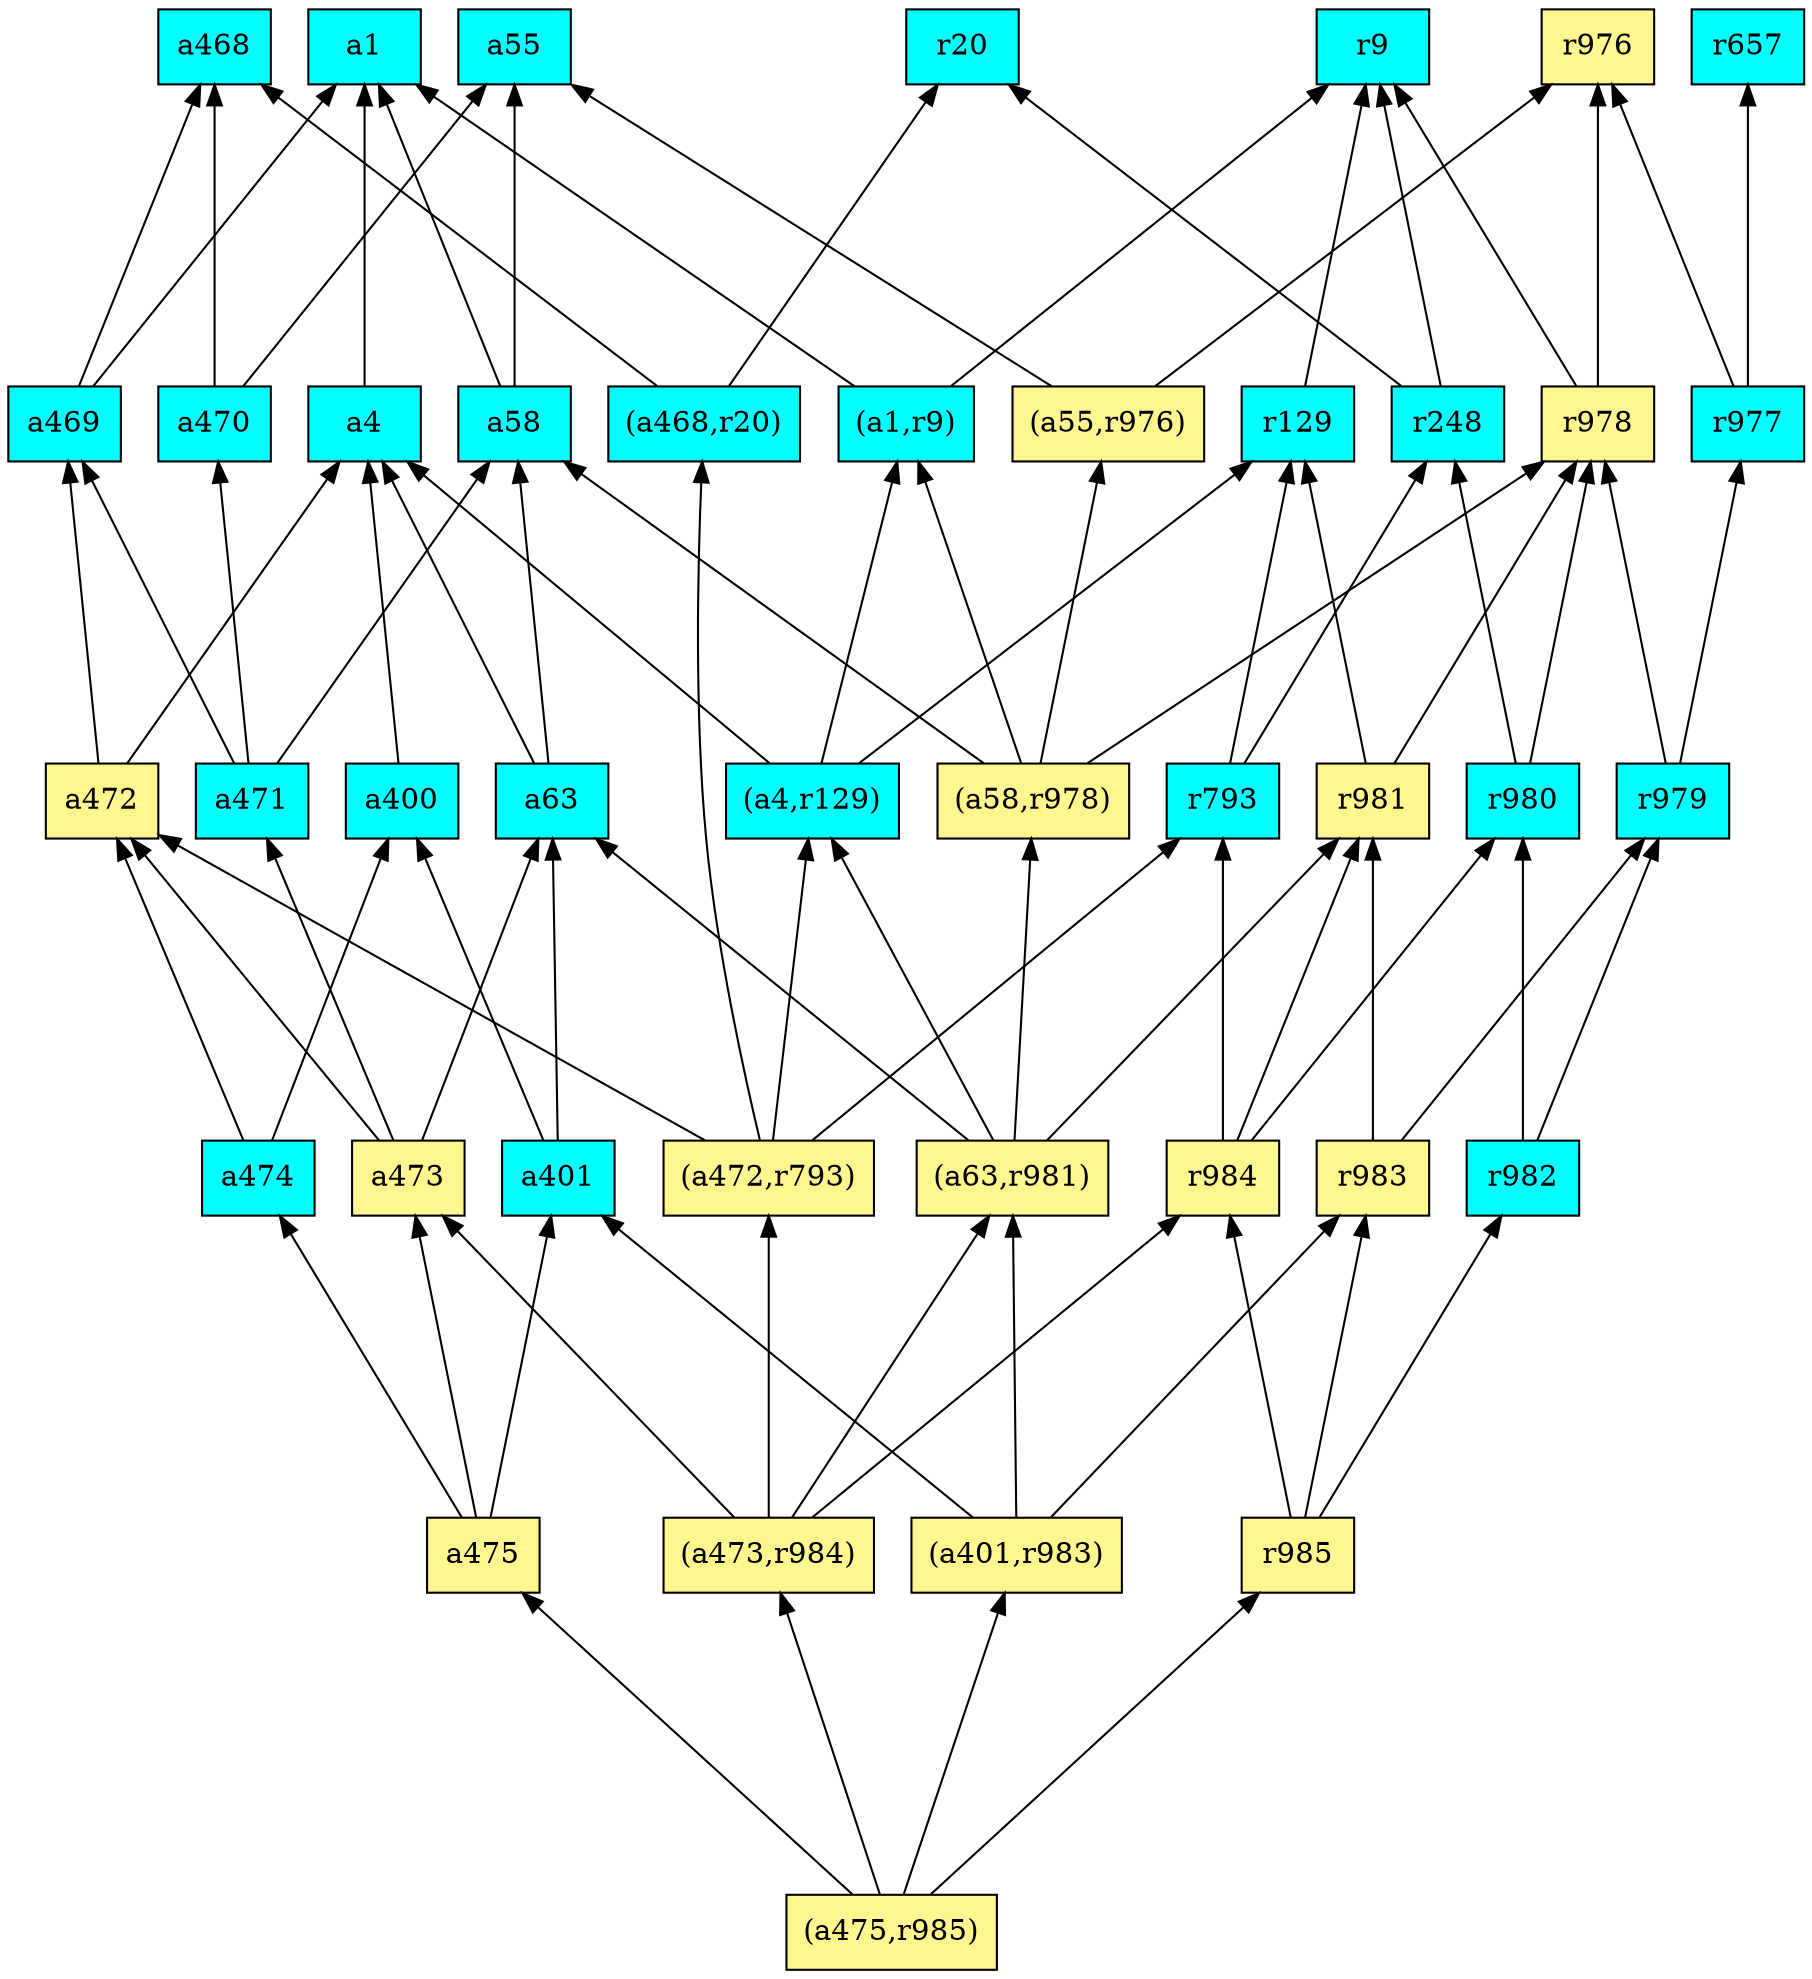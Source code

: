 digraph G {
rankdir=BT;ranksep="2.0";
"(a1,r9)" [shape=record,fillcolor=cyan,style=filled,label="{(a1,r9)}"];
"a471" [shape=record,fillcolor=cyan,style=filled,label="{a471}"];
"r980" [shape=record,fillcolor=cyan,style=filled,label="{r980}"];
"(a63,r981)" [shape=record,fillcolor=khaki1,style=filled,label="{(a63,r981)}"];
"(a468,r20)" [shape=record,fillcolor=cyan,style=filled,label="{(a468,r20)}"];
"r9" [shape=record,fillcolor=cyan,style=filled,label="{r9}"];
"r984" [shape=record,fillcolor=khaki1,style=filled,label="{r984}"];
"a475" [shape=record,fillcolor=khaki1,style=filled,label="{a475}"];
"r977" [shape=record,fillcolor=cyan,style=filled,label="{r977}"];
"r983" [shape=record,fillcolor=khaki1,style=filled,label="{r983}"];
"a401" [shape=record,fillcolor=cyan,style=filled,label="{a401}"];
"a400" [shape=record,fillcolor=cyan,style=filled,label="{a400}"];
"r979" [shape=record,fillcolor=cyan,style=filled,label="{r979}"];
"a4" [shape=record,fillcolor=cyan,style=filled,label="{a4}"];
"a55" [shape=record,fillcolor=cyan,style=filled,label="{a55}"];
"(a473,r984)" [shape=record,fillcolor=khaki1,style=filled,label="{(a473,r984)}"];
"r976" [shape=record,fillcolor=khaki1,style=filled,label="{r976}"];
"a472" [shape=record,fillcolor=khaki1,style=filled,label="{a472}"];
"r982" [shape=record,fillcolor=cyan,style=filled,label="{r982}"];
"(a401,r983)" [shape=record,fillcolor=khaki1,style=filled,label="{(a401,r983)}"];
"a470" [shape=record,fillcolor=cyan,style=filled,label="{a470}"];
"(a472,r793)" [shape=record,fillcolor=khaki1,style=filled,label="{(a472,r793)}"];
"r129" [shape=record,fillcolor=cyan,style=filled,label="{r129}"];
"a58" [shape=record,fillcolor=cyan,style=filled,label="{a58}"];
"r981" [shape=record,fillcolor=khaki1,style=filled,label="{r981}"];
"a469" [shape=record,fillcolor=cyan,style=filled,label="{a469}"];
"a63" [shape=record,fillcolor=cyan,style=filled,label="{a63}"];
"r657" [shape=record,fillcolor=cyan,style=filled,label="{r657}"];
"r985" [shape=record,fillcolor=khaki1,style=filled,label="{r985}"];
"r793" [shape=record,fillcolor=cyan,style=filled,label="{r793}"];
"(a55,r976)" [shape=record,fillcolor=khaki1,style=filled,label="{(a55,r976)}"];
"a1" [shape=record,fillcolor=cyan,style=filled,label="{a1}"];
"(a475,r985)" [shape=record,fillcolor=khaki1,style=filled,label="{(a475,r985)}"];
"r248" [shape=record,fillcolor=cyan,style=filled,label="{r248}"];
"a468" [shape=record,fillcolor=cyan,style=filled,label="{a468}"];
"(a4,r129)" [shape=record,fillcolor=cyan,style=filled,label="{(a4,r129)}"];
"r20" [shape=record,fillcolor=cyan,style=filled,label="{r20}"];
"a474" [shape=record,fillcolor=cyan,style=filled,label="{a474}"];
"a473" [shape=record,fillcolor=khaki1,style=filled,label="{a473}"];
"r978" [shape=record,fillcolor=khaki1,style=filled,label="{r978}"];
"(a58,r978)" [shape=record,fillcolor=khaki1,style=filled,label="{(a58,r978)}"];
"(a1,r9)" -> "r9"
"(a1,r9)" -> "a1"
"a471" -> "a58"
"a471" -> "a469"
"a471" -> "a470"
"r980" -> "r248"
"r980" -> "r978"
"(a63,r981)" -> "r981"
"(a63,r981)" -> "a63"
"(a63,r981)" -> "(a4,r129)"
"(a63,r981)" -> "(a58,r978)"
"(a468,r20)" -> "a468"
"(a468,r20)" -> "r20"
"r984" -> "r980"
"r984" -> "r981"
"r984" -> "r793"
"a475" -> "a474"
"a475" -> "a401"
"a475" -> "a473"
"r977" -> "r976"
"r977" -> "r657"
"r983" -> "r981"
"r983" -> "r979"
"a401" -> "a63"
"a401" -> "a400"
"a400" -> "a4"
"r979" -> "r977"
"r979" -> "r978"
"a4" -> "a1"
"(a473,r984)" -> "(a472,r793)"
"(a473,r984)" -> "(a63,r981)"
"(a473,r984)" -> "r984"
"(a473,r984)" -> "a473"
"a472" -> "a469"
"a472" -> "a4"
"r982" -> "r980"
"r982" -> "r979"
"(a401,r983)" -> "r983"
"(a401,r983)" -> "(a63,r981)"
"(a401,r983)" -> "a401"
"a470" -> "a468"
"a470" -> "a55"
"(a472,r793)" -> "(a468,r20)"
"(a472,r793)" -> "(a4,r129)"
"(a472,r793)" -> "r793"
"(a472,r793)" -> "a472"
"r129" -> "r9"
"a58" -> "a1"
"a58" -> "a55"
"r981" -> "r129"
"r981" -> "r978"
"a469" -> "a1"
"a469" -> "a468"
"a63" -> "a58"
"a63" -> "a4"
"r985" -> "r984"
"r985" -> "r982"
"r985" -> "r983"
"r793" -> "r129"
"r793" -> "r248"
"(a55,r976)" -> "r976"
"(a55,r976)" -> "a55"
"(a475,r985)" -> "(a473,r984)"
"(a475,r985)" -> "r985"
"(a475,r985)" -> "a475"
"(a475,r985)" -> "(a401,r983)"
"r248" -> "r9"
"r248" -> "r20"
"(a4,r129)" -> "(a1,r9)"
"(a4,r129)" -> "r129"
"(a4,r129)" -> "a4"
"a474" -> "a472"
"a474" -> "a400"
"a473" -> "a471"
"a473" -> "a63"
"a473" -> "a472"
"r978" -> "r9"
"r978" -> "r976"
"(a58,r978)" -> "(a1,r9)"
"(a58,r978)" -> "a58"
"(a58,r978)" -> "r978"
"(a58,r978)" -> "(a55,r976)"
}